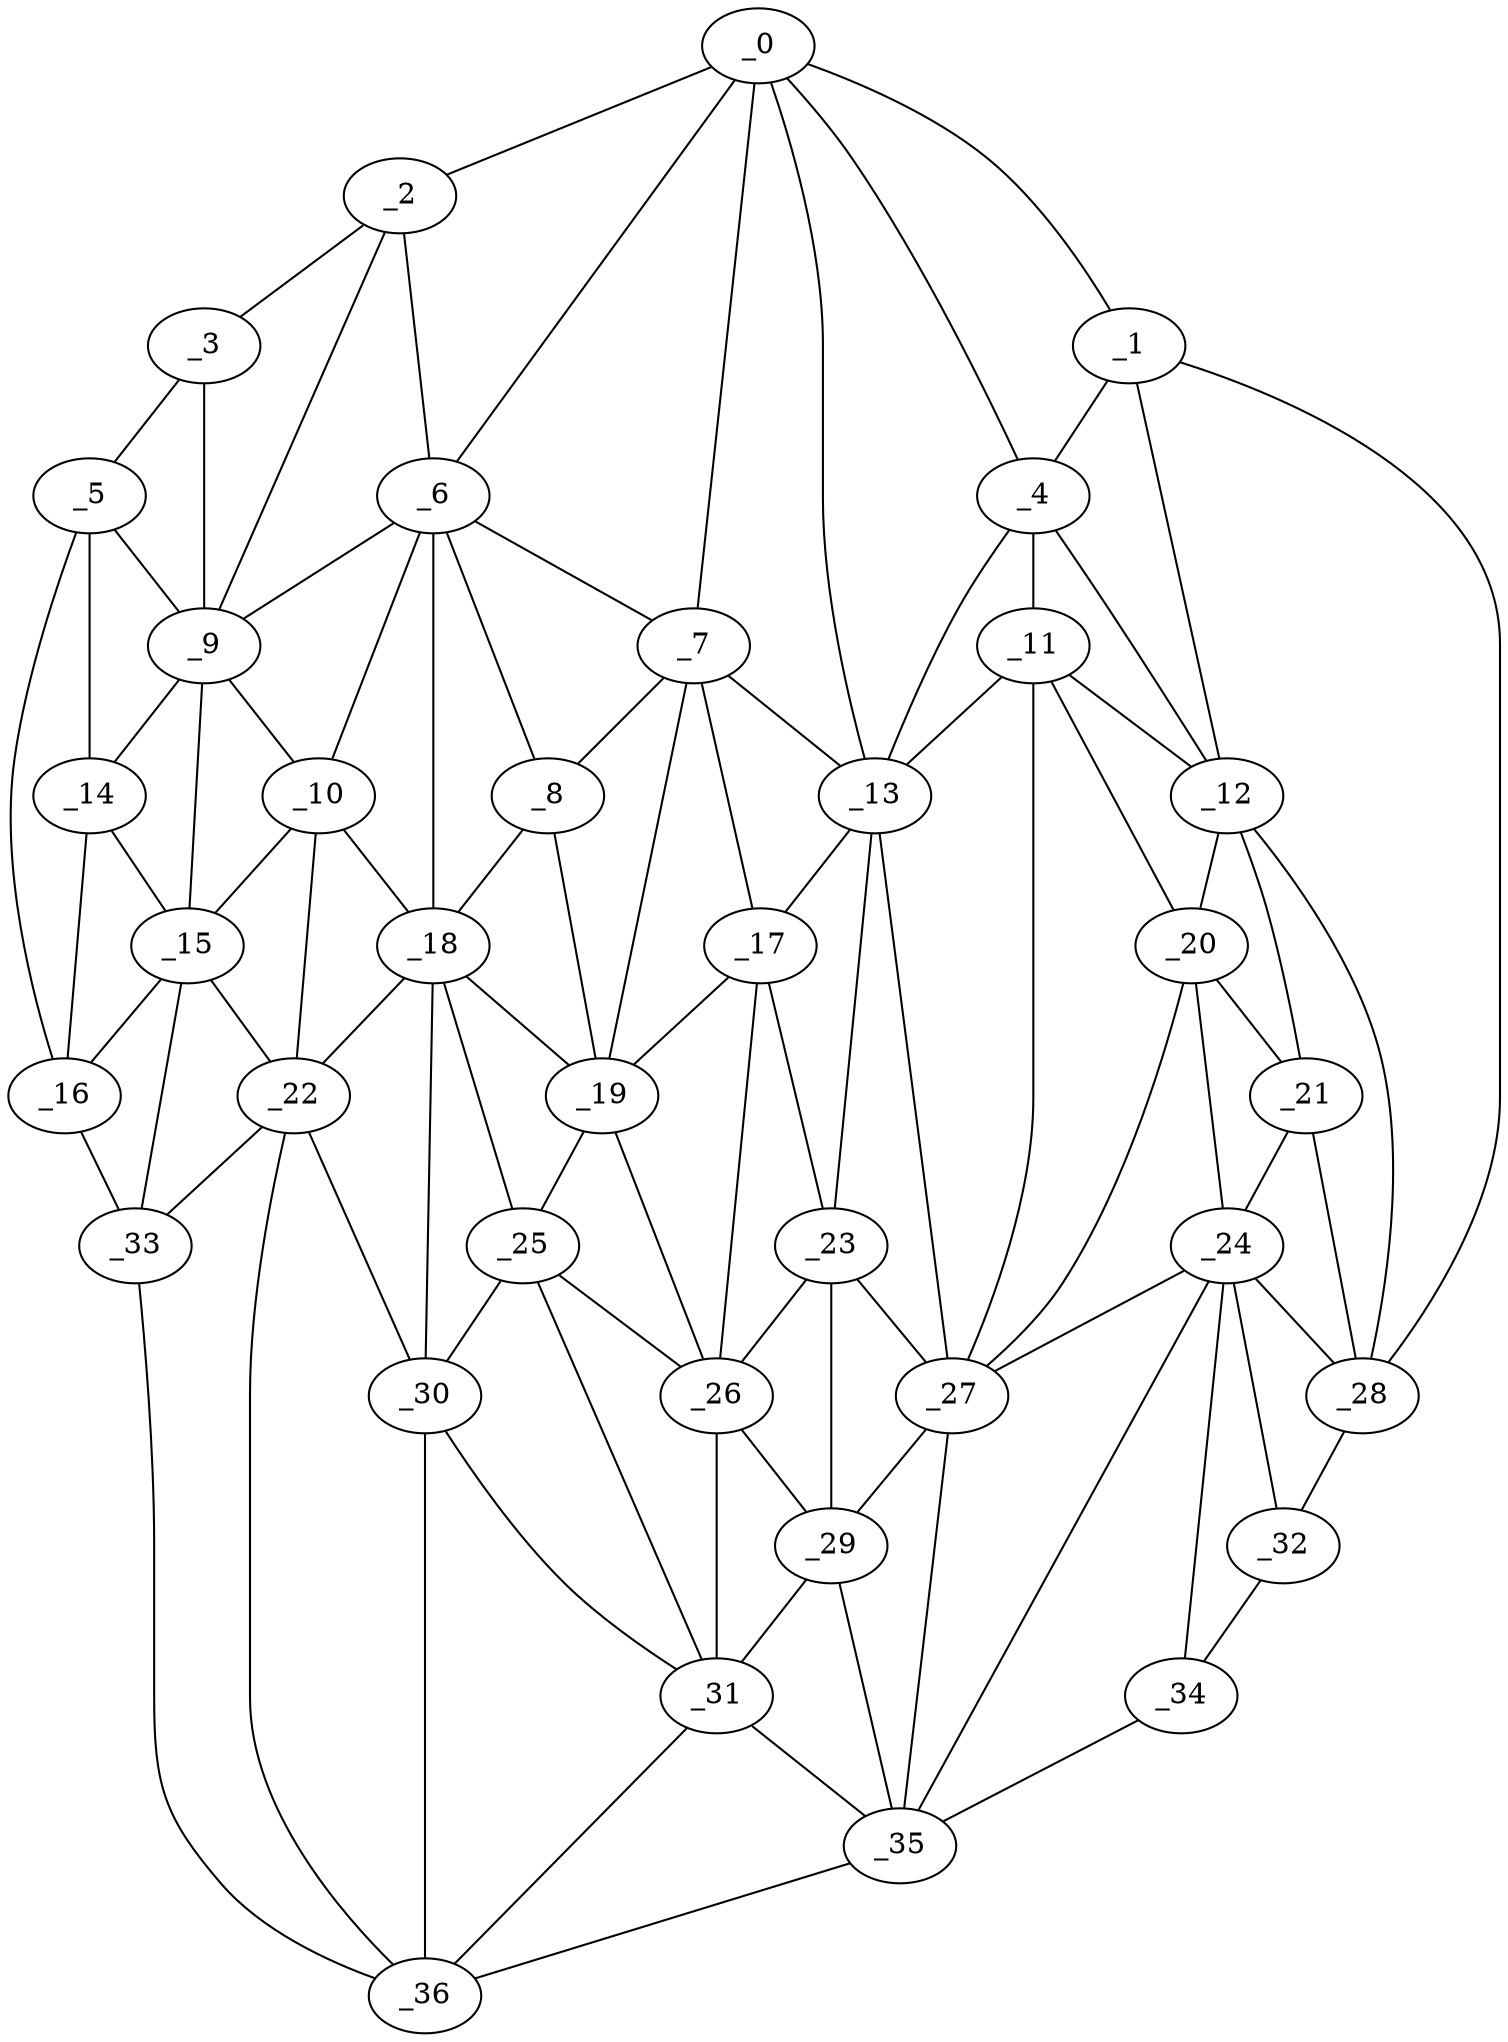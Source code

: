 graph "obj62__60.gxl" {
	_0	 [x=35,
		y=62];
	_1	 [x=35,
		y=95];
	_0 -- _1	 [valence=1];
	_2	 [x=36,
		y=25];
	_0 -- _2	 [valence=1];
	_4	 [x=47,
		y=91];
	_0 -- _4	 [valence=2];
	_6	 [x=53,
		y=36];
	_0 -- _6	 [valence=1];
	_7	 [x=55,
		y=55];
	_0 -- _7	 [valence=2];
	_13	 [x=61,
		y=77];
	_0 -- _13	 [valence=2];
	_1 -- _4	 [valence=2];
	_12	 [x=60,
		y=101];
	_1 -- _12	 [valence=2];
	_28	 [x=80,
		y=124];
	_1 -- _28	 [valence=1];
	_3	 [x=38,
		y=7];
	_2 -- _3	 [valence=1];
	_2 -- _6	 [valence=2];
	_9	 [x=59,
		y=19];
	_2 -- _9	 [valence=1];
	_5	 [x=49,
		y=3];
	_3 -- _5	 [valence=1];
	_3 -- _9	 [valence=2];
	_11	 [x=60,
		y=90];
	_4 -- _11	 [valence=1];
	_4 -- _12	 [valence=2];
	_4 -- _13	 [valence=2];
	_5 -- _9	 [valence=2];
	_14	 [x=63,
		y=13];
	_5 -- _14	 [valence=1];
	_16	 [x=66,
		y=4];
	_5 -- _16	 [valence=1];
	_6 -- _7	 [valence=2];
	_8	 [x=58,
		y=46];
	_6 -- _8	 [valence=2];
	_6 -- _9	 [valence=2];
	_10	 [x=60,
		y=29];
	_6 -- _10	 [valence=1];
	_18	 [x=68,
		y=36];
	_6 -- _18	 [valence=1];
	_7 -- _8	 [valence=1];
	_7 -- _13	 [valence=1];
	_17	 [x=67,
		y=65];
	_7 -- _17	 [valence=2];
	_19	 [x=68,
		y=55];
	_7 -- _19	 [valence=2];
	_8 -- _18	 [valence=2];
	_8 -- _19	 [valence=1];
	_9 -- _10	 [valence=2];
	_9 -- _14	 [valence=2];
	_15	 [x=65,
		y=18];
	_9 -- _15	 [valence=2];
	_10 -- _15	 [valence=1];
	_10 -- _18	 [valence=2];
	_22	 [x=73,
		y=27];
	_10 -- _22	 [valence=1];
	_11 -- _12	 [valence=2];
	_11 -- _13	 [valence=1];
	_20	 [x=70,
		y=96];
	_11 -- _20	 [valence=1];
	_27	 [x=79,
		y=89];
	_11 -- _27	 [valence=2];
	_12 -- _20	 [valence=2];
	_21	 [x=71,
		y=107];
	_12 -- _21	 [valence=2];
	_12 -- _28	 [valence=2];
	_13 -- _17	 [valence=2];
	_23	 [x=76,
		y=71];
	_13 -- _23	 [valence=2];
	_13 -- _27	 [valence=1];
	_14 -- _15	 [valence=1];
	_14 -- _16	 [valence=2];
	_15 -- _16	 [valence=2];
	_15 -- _22	 [valence=2];
	_33	 [x=94,
		y=13];
	_15 -- _33	 [valence=2];
	_16 -- _33	 [valence=1];
	_17 -- _19	 [valence=2];
	_17 -- _23	 [valence=1];
	_26	 [x=79,
		y=62];
	_17 -- _26	 [valence=2];
	_18 -- _19	 [valence=1];
	_18 -- _22	 [valence=1];
	_25	 [x=79,
		y=51];
	_18 -- _25	 [valence=2];
	_30	 [x=90,
		y=37];
	_18 -- _30	 [valence=2];
	_19 -- _25	 [valence=2];
	_19 -- _26	 [valence=2];
	_20 -- _21	 [valence=2];
	_24	 [x=76,
		y=111];
	_20 -- _24	 [valence=2];
	_20 -- _27	 [valence=2];
	_21 -- _24	 [valence=2];
	_21 -- _28	 [valence=2];
	_22 -- _30	 [valence=2];
	_22 -- _33	 [valence=2];
	_36	 [x=97,
		y=31];
	_22 -- _36	 [valence=2];
	_23 -- _26	 [valence=1];
	_23 -- _27	 [valence=2];
	_29	 [x=86,
		y=66];
	_23 -- _29	 [valence=1];
	_24 -- _27	 [valence=2];
	_24 -- _28	 [valence=2];
	_32	 [x=92,
		y=119];
	_24 -- _32	 [valence=2];
	_34	 [x=94,
		y=110];
	_24 -- _34	 [valence=2];
	_35	 [x=95,
		y=97];
	_24 -- _35	 [valence=1];
	_25 -- _26	 [valence=1];
	_25 -- _30	 [valence=2];
	_31	 [x=91,
		y=58];
	_25 -- _31	 [valence=2];
	_26 -- _29	 [valence=2];
	_26 -- _31	 [valence=2];
	_27 -- _29	 [valence=2];
	_27 -- _35	 [valence=2];
	_28 -- _32	 [valence=1];
	_29 -- _31	 [valence=1];
	_29 -- _35	 [valence=1];
	_30 -- _31	 [valence=2];
	_30 -- _36	 [valence=1];
	_31 -- _35	 [valence=2];
	_31 -- _36	 [valence=1];
	_32 -- _34	 [valence=1];
	_33 -- _36	 [valence=1];
	_34 -- _35	 [valence=1];
	_35 -- _36	 [valence=1];
}
